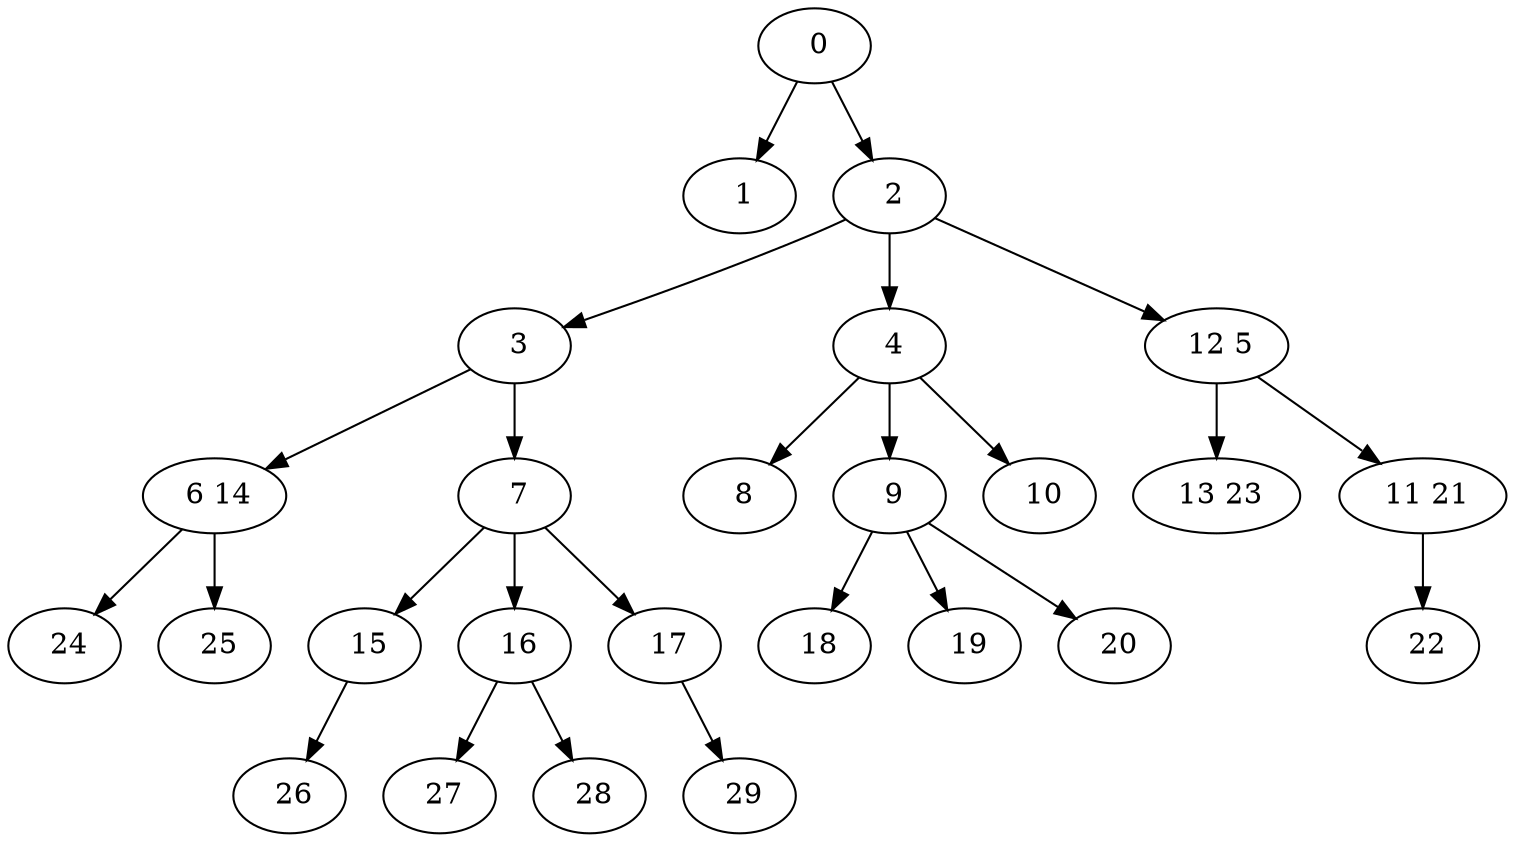 digraph mytree {
" 0" -> " 1";
" 0" -> " 2";
" 1";
" 2" -> " 3";
" 2" -> " 4";
" 2" -> " 12 5";
" 3" -> " 6 14";
" 3" -> " 7";
" 4" -> " 8";
" 4" -> " 9";
" 4" -> " 10";
" 12 5" -> " 13 23";
" 12 5" -> " 11 21";
" 6 14" -> " 24";
" 6 14" -> " 25";
" 7" -> " 15";
" 7" -> " 16";
" 7" -> " 17";
" 8";
" 9" -> " 18";
" 9" -> " 19";
" 9" -> " 20";
" 10";
" 15" -> " 26";
" 16" -> " 27";
" 16" -> " 28";
" 17" -> " 29";
" 18";
" 19";
" 20";
" 24";
" 25";
" 26";
" 27";
" 28";
" 29";
" 13 23";
" 11 21" -> " 22";
" 22";
}
